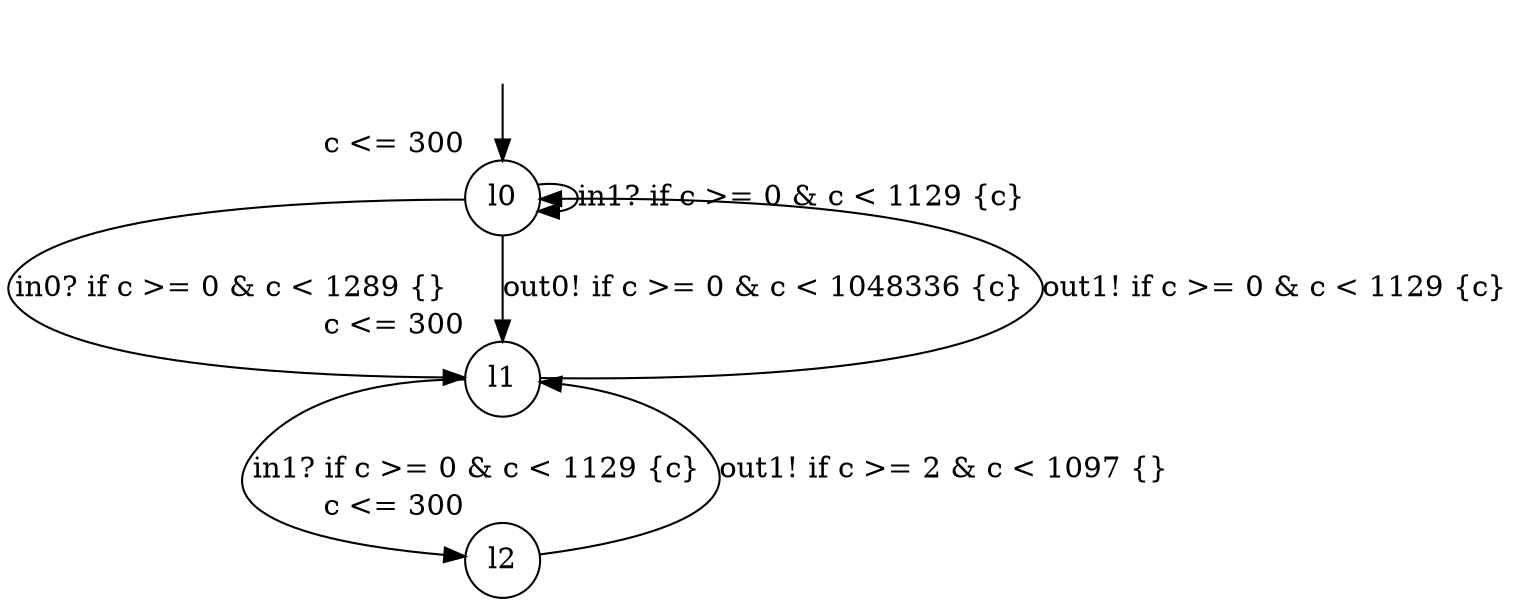 digraph g {
__start0 [label="" shape="none"];
l0 [shape="circle" margin=0 label="l0", xlabel="c <= 300"];
l1 [shape="circle" margin=0 label="l1", xlabel="c <= 300"];
l2 [shape="circle" margin=0 label="l2", xlabel="c <= 300"];
l0 -> l1 [label="in0? if c >= 0 & c < 1289 {} "];
l0 -> l1 [label="out0! if c >= 0 & c < 1048336 {c} "];
l0 -> l0 [label="in1? if c >= 0 & c < 1129 {c} "];
l1 -> l2 [label="in1? if c >= 0 & c < 1129 {c} "];
l1 -> l0 [label="out1! if c >= 0 & c < 1129 {c} "];
l2 -> l1 [label="out1! if c >= 2 & c < 1097 {} "];
__start0 -> l0;
}
